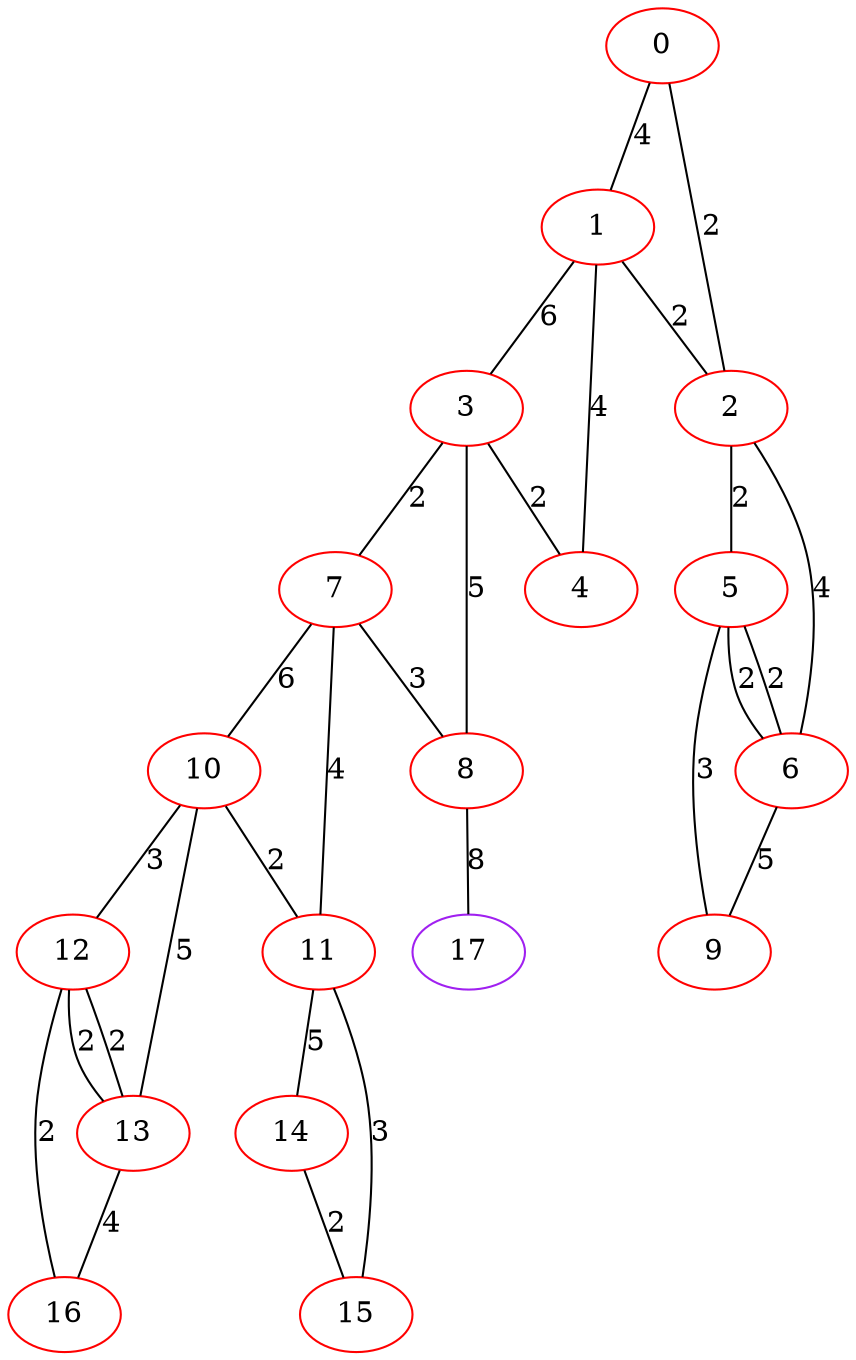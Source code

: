 graph "" {
0 [color=red, weight=1];
1 [color=red, weight=1];
2 [color=red, weight=1];
3 [color=red, weight=1];
4 [color=red, weight=1];
5 [color=red, weight=1];
6 [color=red, weight=1];
7 [color=red, weight=1];
8 [color=red, weight=1];
9 [color=red, weight=1];
10 [color=red, weight=1];
11 [color=red, weight=1];
12 [color=red, weight=1];
13 [color=red, weight=1];
14 [color=red, weight=1];
15 [color=red, weight=1];
16 [color=red, weight=1];
17 [color=purple, weight=4];
0 -- 1  [key=0, label=4];
0 -- 2  [key=0, label=2];
1 -- 2  [key=0, label=2];
1 -- 3  [key=0, label=6];
1 -- 4  [key=0, label=4];
2 -- 5  [key=0, label=2];
2 -- 6  [key=0, label=4];
3 -- 8  [key=0, label=5];
3 -- 4  [key=0, label=2];
3 -- 7  [key=0, label=2];
5 -- 9  [key=0, label=3];
5 -- 6  [key=0, label=2];
5 -- 6  [key=1, label=2];
6 -- 9  [key=0, label=5];
7 -- 8  [key=0, label=3];
7 -- 11  [key=0, label=4];
7 -- 10  [key=0, label=6];
8 -- 17  [key=0, label=8];
10 -- 11  [key=0, label=2];
10 -- 12  [key=0, label=3];
10 -- 13  [key=0, label=5];
11 -- 14  [key=0, label=5];
11 -- 15  [key=0, label=3];
12 -- 16  [key=0, label=2];
12 -- 13  [key=0, label=2];
12 -- 13  [key=1, label=2];
13 -- 16  [key=0, label=4];
14 -- 15  [key=0, label=2];
}
